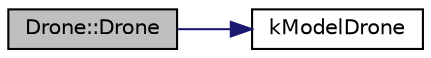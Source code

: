 digraph "Drone::Drone"
{
  edge [fontname="Helvetica",fontsize="10",labelfontname="Helvetica",labelfontsize="10"];
  node [fontname="Helvetica",fontsize="10",shape=record];
  rankdir="LR";
  Node0 [label="Drone::Drone",height=0.2,width=0.4,color="black", fillcolor="grey75", style="filled", fontcolor="black"];
  Node0 -> Node1 [color="midnightblue",fontsize="10",style="solid",fontname="Helvetica"];
  Node1 [label="kModelDrone",height=0.2,width=0.4,color="black", fillcolor="white", style="filled",URL="$_drone_8hh.html#a60af1545fa1da8c8c50296a42d263b55"];
}
